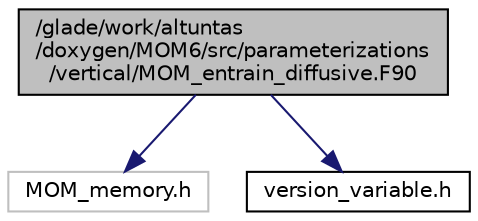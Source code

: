 digraph "/glade/work/altuntas/doxygen/MOM6/src/parameterizations/vertical/MOM_entrain_diffusive.F90"
{
 // INTERACTIVE_SVG=YES
 // LATEX_PDF_SIZE
  edge [fontname="Helvetica",fontsize="10",labelfontname="Helvetica",labelfontsize="10"];
  node [fontname="Helvetica",fontsize="10",shape=record];
  Node1 [label="/glade/work/altuntas\l/doxygen/MOM6/src/parameterizations\l/vertical/MOM_entrain_diffusive.F90",height=0.2,width=0.4,color="black", fillcolor="grey75", style="filled", fontcolor="black",tooltip=" "];
  Node1 -> Node2 [color="midnightblue",fontsize="10",style="solid",fontname="Helvetica"];
  Node2 [label="MOM_memory.h",height=0.2,width=0.4,color="grey75", fillcolor="white", style="filled",tooltip=" "];
  Node1 -> Node3 [color="midnightblue",fontsize="10",style="solid",fontname="Helvetica"];
  Node3 [label="version_variable.h",height=0.2,width=0.4,color="black", fillcolor="white", style="filled",URL="$version__variable_8h.html",tooltip=" "];
}

